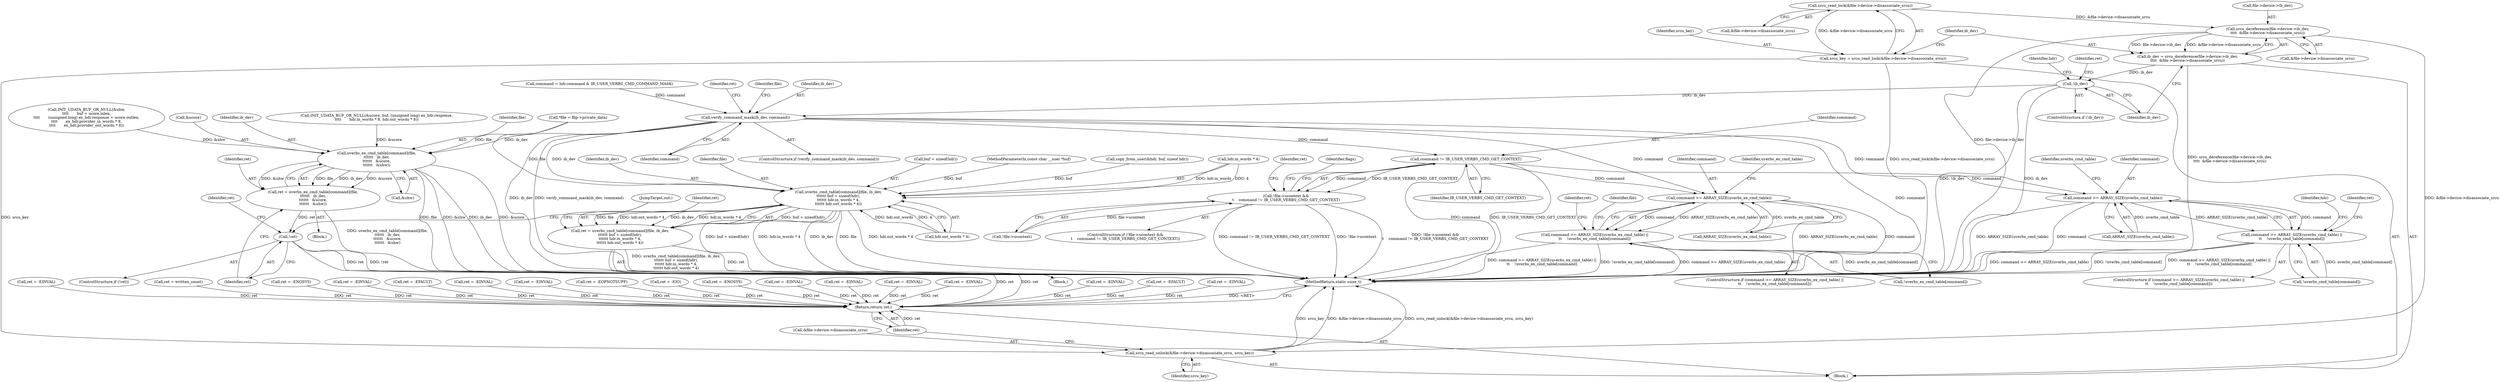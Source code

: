digraph "0_linux_e6bd18f57aad1a2d1ef40e646d03ed0f2515c9e3_1@API" {
"1000146" [label="(Call,srcu_read_lock(&file->device->disassociate_srcu))"];
"1000144" [label="(Call,srcu_key = srcu_read_lock(&file->device->disassociate_srcu))"];
"1000530" [label="(Call,srcu_read_unlock(&file->device->disassociate_srcu, srcu_key))"];
"1000155" [label="(Call,srcu_dereference(file->device->ib_dev,\n\t\t\t\t  &file->device->disassociate_srcu))"];
"1000153" [label="(Call,ib_dev = srcu_dereference(file->device->ib_dev,\n\t\t\t\t  &file->device->disassociate_srcu))"];
"1000168" [label="(Call,!ib_dev)"];
"1000201" [label="(Call,verify_command_mask(ib_dev, command))"];
"1000216" [label="(Call,command != IB_USER_VERBS_CMD_GET_CONTEXT)"];
"1000211" [label="(Call,!file->ucontext &&\n\t    command != IB_USER_VERBS_CMD_GET_CONTEXT)"];
"1000240" [label="(Call,command >= ARRAY_SIZE(uverbs_cmd_table))"];
"1000239" [label="(Call,command >= ARRAY_SIZE(uverbs_cmd_table) ||\n\t\t    !uverbs_cmd_table[command])"];
"1000302" [label="(Call,command >= ARRAY_SIZE(uverbs_ex_cmd_table))"];
"1000301" [label="(Call,command >= ARRAY_SIZE(uverbs_ex_cmd_table) ||\n\t\t    !uverbs_ex_cmd_table[command])"];
"1000270" [label="(Call,uverbs_cmd_table[command](file, ib_dev,\n\t\t\t\t\t\t buf + sizeof(hdr),\n\t\t\t\t\t\t hdr.in_words * 4,\n\t\t\t\t\t\t hdr.out_words * 4))"];
"1000268" [label="(Call,ret = uverbs_cmd_table[command](file, ib_dev,\n\t\t\t\t\t\t buf + sizeof(hdr),\n\t\t\t\t\t\t hdr.in_words * 4,\n\t\t\t\t\t\t hdr.out_words * 4))"];
"1000538" [label="(Return,return ret;)"];
"1000510" [label="(Call,uverbs_ex_cmd_table[command](file,\n\t\t\t\t\t\t   ib_dev,\n\t\t\t\t\t\t   &ucore,\n\t\t\t\t\t\t   &uhw))"];
"1000508" [label="(Call,ret = uverbs_ex_cmd_table[command](file,\n\t\t\t\t\t\t   ib_dev,\n\t\t\t\t\t\t   &ucore,\n\t\t\t\t\t\t   &uhw))"];
"1000518" [label="(Call,!ret)"];
"1000441" [label="(Call,ret = -EFAULT)"];
"1000530" [label="(Call,srcu_read_unlock(&file->device->disassociate_srcu, srcu_key))"];
"1000457" [label="(Call,ret = -EINVAL)"];
"1000481" [label="(Call,INIT_UDATA_BUF_OR_NULL(&uhw,\n\t\t\t\t       buf + ucore.inlen,\n\t\t\t\t       (unsigned long) ex_hdr.response + ucore.outlen,\n\t\t\t\t       ex_hdr.provider_in_words * 8,\n\t\t\t\t       ex_hdr.provider_out_words * 8))"];
"1000211" [label="(Call,!file->ucontext &&\n\t    command != IB_USER_VERBS_CMD_GET_CONTEXT)"];
"1000246" [label="(Identifier,uverbs_cmd_table)"];
"1000336" [label="(Call,ret = -EINVAL)"];
"1000520" [label="(Call,ret = written_count)"];
"1000202" [label="(Identifier,ib_dev)"];
"1000216" [label="(Call,command != IB_USER_VERBS_CMD_GET_CONTEXT)"];
"1000538" [label="(Return,return ret;)"];
"1000105" [label="(Block,)"];
"1000167" [label="(ControlStructure,if (!ib_dev))"];
"1000201" [label="(Call,verify_command_mask(ib_dev, command))"];
"1000263" [label="(Call,ret = -EINVAL)"];
"1000210" [label="(ControlStructure,if (!file->ucontext &&\n\t    command != IB_USER_VERBS_CMD_GET_CONTEXT))"];
"1000155" [label="(Call,srcu_dereference(file->device->ib_dev,\n\t\t\t\t  &file->device->disassociate_srcu))"];
"1000270" [label="(Call,uverbs_cmd_table[command](file, ib_dev,\n\t\t\t\t\t\t buf + sizeof(hdr),\n\t\t\t\t\t\t hdr.in_words * 4,\n\t\t\t\t\t\t hdr.out_words * 4))"];
"1000302" [label="(Call,command >= ARRAY_SIZE(uverbs_ex_cmd_table))"];
"1000107" [label="(Call,*file = filp->private_data)"];
"1000272" [label="(Identifier,ib_dev)"];
"1000250" [label="(Identifier,ret)"];
"1000179" [label="(Identifier,hdr)"];
"1000154" [label="(Identifier,ib_dev)"];
"1000306" [label="(Call,!uverbs_ex_cmd_table[command])"];
"1000193" [label="(Call,command = hdr.command & IB_USER_VERBS_CMD_COMMAND_MASK)"];
"1000529" [label="(JumpTarget,out:)"];
"1000322" [label="(Call,ret = -EINVAL)"];
"1000269" [label="(Identifier,ret)"];
"1000311" [label="(Call,ret = -ENOSYS)"];
"1000169" [label="(Identifier,ib_dev)"];
"1000212" [label="(Call,!file->ucontext)"];
"1000172" [label="(Identifier,ret)"];
"1000518" [label="(Call,!ret)"];
"1000515" [label="(Call,&uhw)"];
"1000394" [label="(Call,ret = -EINVAL)"];
"1000312" [label="(Identifier,ret)"];
"1000206" [label="(Identifier,ret)"];
"1000226" [label="(Identifier,flags)"];
"1000352" [label="(Call,ret = -EFAULT)"];
"1000301" [label="(Call,command >= ARRAY_SIZE(uverbs_ex_cmd_table) ||\n\t\t    !uverbs_ex_cmd_table[command])"];
"1000205" [label="(Call,ret = -EOPNOTSUPP)"];
"1000513" [label="(Call,&ucore)"];
"1000214" [label="(Identifier,file)"];
"1000217" [label="(Identifier,command)"];
"1000271" [label="(Identifier,file)"];
"1000512" [label="(Identifier,ib_dev)"];
"1000519" [label="(Identifier,ret)"];
"1000282" [label="(Call,hdr.out_words * 4)"];
"1000300" [label="(ControlStructure,if (command >= ARRAY_SIZE(uverbs_ex_cmd_table) ||\n\t\t    !uverbs_ex_cmd_table[command]))"];
"1000537" [label="(Identifier,srcu_key)"];
"1000244" [label="(Call,!uverbs_cmd_table[command])"];
"1000156" [label="(Call,file->device->ib_dev)"];
"1000273" [label="(Call,buf + sizeof(hdr))"];
"1000171" [label="(Call,ret = -EIO)"];
"1000540" [label="(MethodReturn,static ssize_t)"];
"1000144" [label="(Call,srcu_key = srcu_read_lock(&file->device->disassociate_srcu))"];
"1000240" [label="(Call,command >= ARRAY_SIZE(uverbs_cmd_table))"];
"1000303" [label="(Identifier,command)"];
"1000237" [label="(Block,)"];
"1000525" [label="(Call,ret = -ENOSYS)"];
"1000147" [label="(Call,&file->device->disassociate_srcu)"];
"1000292" [label="(Block,)"];
"1000539" [label="(Identifier,ret)"];
"1000242" [label="(Call,ARRAY_SIZE(uverbs_cmd_table))"];
"1000517" [label="(ControlStructure,if (!ret))"];
"1000384" [label="(Call,ret = -EINVAL)"];
"1000168" [label="(Call,!ib_dev)"];
"1000308" [label="(Identifier,uverbs_ex_cmd_table)"];
"1000319" [label="(Identifier,file)"];
"1000239" [label="(Call,command >= ARRAY_SIZE(uverbs_cmd_table) ||\n\t\t    !uverbs_cmd_table[command])"];
"1000153" [label="(Call,ib_dev = srcu_dereference(file->device->ib_dev,\n\t\t\t\t  &file->device->disassociate_srcu))"];
"1000221" [label="(Identifier,ret)"];
"1000145" [label="(Identifier,srcu_key)"];
"1000218" [label="(Identifier,IB_USER_VERBS_CMD_GET_CONTEXT)"];
"1000161" [label="(Call,&file->device->disassociate_srcu)"];
"1000200" [label="(ControlStructure,if (verify_command_mask(ib_dev, command)))"];
"1000510" [label="(Call,uverbs_ex_cmd_table[command](file,\n\t\t\t\t\t\t   ib_dev,\n\t\t\t\t\t\t   &ucore,\n\t\t\t\t\t\t   &uhw))"];
"1000509" [label="(Identifier,ret)"];
"1000268" [label="(Call,ret = uverbs_cmd_table[command](file, ib_dev,\n\t\t\t\t\t\t buf + sizeof(hdr),\n\t\t\t\t\t\t hdr.in_words * 4,\n\t\t\t\t\t\t hdr.out_words * 4))"];
"1000531" [label="(Call,&file->device->disassociate_srcu)"];
"1000462" [label="(Call,INIT_UDATA_BUF_OR_NULL(&ucore, buf, (unsigned long) ex_hdr.response,\n\t\t\t\t       hdr.in_words * 8, hdr.out_words * 8))"];
"1000203" [label="(Identifier,command)"];
"1000258" [label="(Identifier,hdr)"];
"1000511" [label="(Identifier,file)"];
"1000102" [label="(MethodParameterIn,const char __user *buf)"];
"1000241" [label="(Identifier,command)"];
"1000220" [label="(Call,ret = -EINVAL)"];
"1000521" [label="(Identifier,ret)"];
"1000135" [label="(Call,copy_from_user(&hdr, buf, sizeof hdr))"];
"1000304" [label="(Call,ARRAY_SIZE(uverbs_ex_cmd_table))"];
"1000188" [label="(Call,ret = -EINVAL)"];
"1000415" [label="(Call,ret = -EINVAL)"];
"1000238" [label="(ControlStructure,if (command >= ARRAY_SIZE(uverbs_cmd_table) ||\n\t\t    !uverbs_cmd_table[command]))"];
"1000508" [label="(Call,ret = uverbs_ex_cmd_table[command](file,\n\t\t\t\t\t\t   ib_dev,\n\t\t\t\t\t\t   &ucore,\n\t\t\t\t\t\t   &uhw))"];
"1000146" [label="(Call,srcu_read_lock(&file->device->disassociate_srcu))"];
"1000249" [label="(Call,ret = -EINVAL)"];
"1000277" [label="(Call,hdr.in_words * 4)"];
"1000146" -> "1000144"  [label="AST: "];
"1000146" -> "1000147"  [label="CFG: "];
"1000147" -> "1000146"  [label="AST: "];
"1000144" -> "1000146"  [label="CFG: "];
"1000146" -> "1000144"  [label="DDG: &file->device->disassociate_srcu"];
"1000146" -> "1000155"  [label="DDG: &file->device->disassociate_srcu"];
"1000144" -> "1000105"  [label="AST: "];
"1000145" -> "1000144"  [label="AST: "];
"1000154" -> "1000144"  [label="CFG: "];
"1000144" -> "1000540"  [label="DDG: srcu_read_lock(&file->device->disassociate_srcu)"];
"1000144" -> "1000530"  [label="DDG: srcu_key"];
"1000530" -> "1000105"  [label="AST: "];
"1000530" -> "1000537"  [label="CFG: "];
"1000531" -> "1000530"  [label="AST: "];
"1000537" -> "1000530"  [label="AST: "];
"1000539" -> "1000530"  [label="CFG: "];
"1000530" -> "1000540"  [label="DDG: &file->device->disassociate_srcu"];
"1000530" -> "1000540"  [label="DDG: srcu_read_unlock(&file->device->disassociate_srcu, srcu_key)"];
"1000530" -> "1000540"  [label="DDG: srcu_key"];
"1000155" -> "1000530"  [label="DDG: &file->device->disassociate_srcu"];
"1000155" -> "1000153"  [label="AST: "];
"1000155" -> "1000161"  [label="CFG: "];
"1000156" -> "1000155"  [label="AST: "];
"1000161" -> "1000155"  [label="AST: "];
"1000153" -> "1000155"  [label="CFG: "];
"1000155" -> "1000540"  [label="DDG: file->device->ib_dev"];
"1000155" -> "1000153"  [label="DDG: file->device->ib_dev"];
"1000155" -> "1000153"  [label="DDG: &file->device->disassociate_srcu"];
"1000153" -> "1000105"  [label="AST: "];
"1000154" -> "1000153"  [label="AST: "];
"1000169" -> "1000153"  [label="CFG: "];
"1000153" -> "1000540"  [label="DDG: srcu_dereference(file->device->ib_dev,\n\t\t\t\t  &file->device->disassociate_srcu)"];
"1000153" -> "1000168"  [label="DDG: ib_dev"];
"1000168" -> "1000167"  [label="AST: "];
"1000168" -> "1000169"  [label="CFG: "];
"1000169" -> "1000168"  [label="AST: "];
"1000172" -> "1000168"  [label="CFG: "];
"1000179" -> "1000168"  [label="CFG: "];
"1000168" -> "1000540"  [label="DDG: !ib_dev"];
"1000168" -> "1000540"  [label="DDG: ib_dev"];
"1000168" -> "1000201"  [label="DDG: ib_dev"];
"1000201" -> "1000200"  [label="AST: "];
"1000201" -> "1000203"  [label="CFG: "];
"1000202" -> "1000201"  [label="AST: "];
"1000203" -> "1000201"  [label="AST: "];
"1000206" -> "1000201"  [label="CFG: "];
"1000214" -> "1000201"  [label="CFG: "];
"1000201" -> "1000540"  [label="DDG: verify_command_mask(ib_dev, command)"];
"1000201" -> "1000540"  [label="DDG: command"];
"1000201" -> "1000540"  [label="DDG: ib_dev"];
"1000193" -> "1000201"  [label="DDG: command"];
"1000201" -> "1000216"  [label="DDG: command"];
"1000201" -> "1000240"  [label="DDG: command"];
"1000201" -> "1000270"  [label="DDG: ib_dev"];
"1000201" -> "1000302"  [label="DDG: command"];
"1000201" -> "1000510"  [label="DDG: ib_dev"];
"1000216" -> "1000211"  [label="AST: "];
"1000216" -> "1000218"  [label="CFG: "];
"1000217" -> "1000216"  [label="AST: "];
"1000218" -> "1000216"  [label="AST: "];
"1000211" -> "1000216"  [label="CFG: "];
"1000216" -> "1000540"  [label="DDG: command"];
"1000216" -> "1000540"  [label="DDG: IB_USER_VERBS_CMD_GET_CONTEXT"];
"1000216" -> "1000211"  [label="DDG: command"];
"1000216" -> "1000211"  [label="DDG: IB_USER_VERBS_CMD_GET_CONTEXT"];
"1000216" -> "1000240"  [label="DDG: command"];
"1000216" -> "1000302"  [label="DDG: command"];
"1000211" -> "1000210"  [label="AST: "];
"1000211" -> "1000212"  [label="CFG: "];
"1000212" -> "1000211"  [label="AST: "];
"1000221" -> "1000211"  [label="CFG: "];
"1000226" -> "1000211"  [label="CFG: "];
"1000211" -> "1000540"  [label="DDG: command != IB_USER_VERBS_CMD_GET_CONTEXT"];
"1000211" -> "1000540"  [label="DDG: !file->ucontext"];
"1000211" -> "1000540"  [label="DDG: !file->ucontext &&\n\t    command != IB_USER_VERBS_CMD_GET_CONTEXT"];
"1000212" -> "1000211"  [label="DDG: file->ucontext"];
"1000240" -> "1000239"  [label="AST: "];
"1000240" -> "1000242"  [label="CFG: "];
"1000241" -> "1000240"  [label="AST: "];
"1000242" -> "1000240"  [label="AST: "];
"1000246" -> "1000240"  [label="CFG: "];
"1000239" -> "1000240"  [label="CFG: "];
"1000240" -> "1000540"  [label="DDG: ARRAY_SIZE(uverbs_cmd_table)"];
"1000240" -> "1000540"  [label="DDG: command"];
"1000240" -> "1000239"  [label="DDG: command"];
"1000240" -> "1000239"  [label="DDG: ARRAY_SIZE(uverbs_cmd_table)"];
"1000242" -> "1000240"  [label="DDG: uverbs_cmd_table"];
"1000239" -> "1000238"  [label="AST: "];
"1000239" -> "1000244"  [label="CFG: "];
"1000244" -> "1000239"  [label="AST: "];
"1000250" -> "1000239"  [label="CFG: "];
"1000258" -> "1000239"  [label="CFG: "];
"1000239" -> "1000540"  [label="DDG: command >= ARRAY_SIZE(uverbs_cmd_table) ||\n\t\t    !uverbs_cmd_table[command]"];
"1000239" -> "1000540"  [label="DDG: command >= ARRAY_SIZE(uverbs_cmd_table)"];
"1000239" -> "1000540"  [label="DDG: !uverbs_cmd_table[command]"];
"1000244" -> "1000239"  [label="DDG: uverbs_cmd_table[command]"];
"1000302" -> "1000301"  [label="AST: "];
"1000302" -> "1000304"  [label="CFG: "];
"1000303" -> "1000302"  [label="AST: "];
"1000304" -> "1000302"  [label="AST: "];
"1000308" -> "1000302"  [label="CFG: "];
"1000301" -> "1000302"  [label="CFG: "];
"1000302" -> "1000540"  [label="DDG: ARRAY_SIZE(uverbs_ex_cmd_table)"];
"1000302" -> "1000540"  [label="DDG: command"];
"1000302" -> "1000301"  [label="DDG: command"];
"1000302" -> "1000301"  [label="DDG: ARRAY_SIZE(uverbs_ex_cmd_table)"];
"1000304" -> "1000302"  [label="DDG: uverbs_ex_cmd_table"];
"1000301" -> "1000300"  [label="AST: "];
"1000301" -> "1000306"  [label="CFG: "];
"1000306" -> "1000301"  [label="AST: "];
"1000312" -> "1000301"  [label="CFG: "];
"1000319" -> "1000301"  [label="CFG: "];
"1000301" -> "1000540"  [label="DDG: command >= ARRAY_SIZE(uverbs_ex_cmd_table) ||\n\t\t    !uverbs_ex_cmd_table[command]"];
"1000301" -> "1000540"  [label="DDG: !uverbs_ex_cmd_table[command]"];
"1000301" -> "1000540"  [label="DDG: command >= ARRAY_SIZE(uverbs_ex_cmd_table)"];
"1000306" -> "1000301"  [label="DDG: uverbs_ex_cmd_table[command]"];
"1000270" -> "1000268"  [label="AST: "];
"1000270" -> "1000282"  [label="CFG: "];
"1000271" -> "1000270"  [label="AST: "];
"1000272" -> "1000270"  [label="AST: "];
"1000273" -> "1000270"  [label="AST: "];
"1000277" -> "1000270"  [label="AST: "];
"1000282" -> "1000270"  [label="AST: "];
"1000268" -> "1000270"  [label="CFG: "];
"1000270" -> "1000540"  [label="DDG: hdr.out_words * 4"];
"1000270" -> "1000540"  [label="DDG: buf + sizeof(hdr)"];
"1000270" -> "1000540"  [label="DDG: hdr.in_words * 4"];
"1000270" -> "1000540"  [label="DDG: ib_dev"];
"1000270" -> "1000540"  [label="DDG: file"];
"1000270" -> "1000268"  [label="DDG: buf + sizeof(hdr)"];
"1000270" -> "1000268"  [label="DDG: file"];
"1000270" -> "1000268"  [label="DDG: hdr.out_words * 4"];
"1000270" -> "1000268"  [label="DDG: ib_dev"];
"1000270" -> "1000268"  [label="DDG: hdr.in_words * 4"];
"1000107" -> "1000270"  [label="DDG: file"];
"1000135" -> "1000270"  [label="DDG: buf"];
"1000102" -> "1000270"  [label="DDG: buf"];
"1000277" -> "1000270"  [label="DDG: hdr.in_words"];
"1000277" -> "1000270"  [label="DDG: 4"];
"1000282" -> "1000270"  [label="DDG: hdr.out_words"];
"1000282" -> "1000270"  [label="DDG: 4"];
"1000268" -> "1000237"  [label="AST: "];
"1000269" -> "1000268"  [label="AST: "];
"1000529" -> "1000268"  [label="CFG: "];
"1000268" -> "1000540"  [label="DDG: ret"];
"1000268" -> "1000540"  [label="DDG: uverbs_cmd_table[command](file, ib_dev,\n\t\t\t\t\t\t buf + sizeof(hdr),\n\t\t\t\t\t\t hdr.in_words * 4,\n\t\t\t\t\t\t hdr.out_words * 4)"];
"1000268" -> "1000538"  [label="DDG: ret"];
"1000538" -> "1000105"  [label="AST: "];
"1000538" -> "1000539"  [label="CFG: "];
"1000539" -> "1000538"  [label="AST: "];
"1000540" -> "1000538"  [label="CFG: "];
"1000538" -> "1000540"  [label="DDG: <RET>"];
"1000539" -> "1000538"  [label="DDG: ret"];
"1000441" -> "1000538"  [label="DDG: ret"];
"1000220" -> "1000538"  [label="DDG: ret"];
"1000188" -> "1000538"  [label="DDG: ret"];
"1000205" -> "1000538"  [label="DDG: ret"];
"1000518" -> "1000538"  [label="DDG: ret"];
"1000263" -> "1000538"  [label="DDG: ret"];
"1000525" -> "1000538"  [label="DDG: ret"];
"1000457" -> "1000538"  [label="DDG: ret"];
"1000322" -> "1000538"  [label="DDG: ret"];
"1000249" -> "1000538"  [label="DDG: ret"];
"1000336" -> "1000538"  [label="DDG: ret"];
"1000384" -> "1000538"  [label="DDG: ret"];
"1000394" -> "1000538"  [label="DDG: ret"];
"1000171" -> "1000538"  [label="DDG: ret"];
"1000311" -> "1000538"  [label="DDG: ret"];
"1000352" -> "1000538"  [label="DDG: ret"];
"1000415" -> "1000538"  [label="DDG: ret"];
"1000520" -> "1000538"  [label="DDG: ret"];
"1000510" -> "1000508"  [label="AST: "];
"1000510" -> "1000515"  [label="CFG: "];
"1000511" -> "1000510"  [label="AST: "];
"1000512" -> "1000510"  [label="AST: "];
"1000513" -> "1000510"  [label="AST: "];
"1000515" -> "1000510"  [label="AST: "];
"1000508" -> "1000510"  [label="CFG: "];
"1000510" -> "1000540"  [label="DDG: &ucore"];
"1000510" -> "1000540"  [label="DDG: file"];
"1000510" -> "1000540"  [label="DDG: &uhw"];
"1000510" -> "1000540"  [label="DDG: ib_dev"];
"1000510" -> "1000508"  [label="DDG: file"];
"1000510" -> "1000508"  [label="DDG: ib_dev"];
"1000510" -> "1000508"  [label="DDG: &ucore"];
"1000510" -> "1000508"  [label="DDG: &uhw"];
"1000107" -> "1000510"  [label="DDG: file"];
"1000462" -> "1000510"  [label="DDG: &ucore"];
"1000481" -> "1000510"  [label="DDG: &uhw"];
"1000508" -> "1000292"  [label="AST: "];
"1000509" -> "1000508"  [label="AST: "];
"1000519" -> "1000508"  [label="CFG: "];
"1000508" -> "1000540"  [label="DDG: uverbs_ex_cmd_table[command](file,\n\t\t\t\t\t\t   ib_dev,\n\t\t\t\t\t\t   &ucore,\n\t\t\t\t\t\t   &uhw)"];
"1000508" -> "1000518"  [label="DDG: ret"];
"1000518" -> "1000517"  [label="AST: "];
"1000518" -> "1000519"  [label="CFG: "];
"1000519" -> "1000518"  [label="AST: "];
"1000521" -> "1000518"  [label="CFG: "];
"1000529" -> "1000518"  [label="CFG: "];
"1000518" -> "1000540"  [label="DDG: ret"];
"1000518" -> "1000540"  [label="DDG: !ret"];
}
